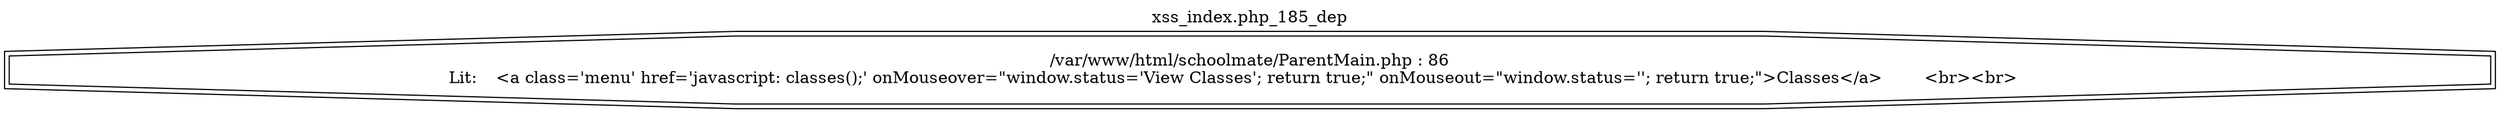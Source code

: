 digraph cfg {
  label="xss_index.php_185_dep";
  labelloc=t;
  n1 [shape=doubleoctagon, label="/var/www/html/schoolmate/ParentMain.php : 86\nLit: 	 <a class='menu' href='javascript: classes();' onMouseover=\"window.status='View Classes'; return true;\" onMouseout=\"window.status=''; return true;\">Classes</a>	 <br><br>	 \n"];
}
